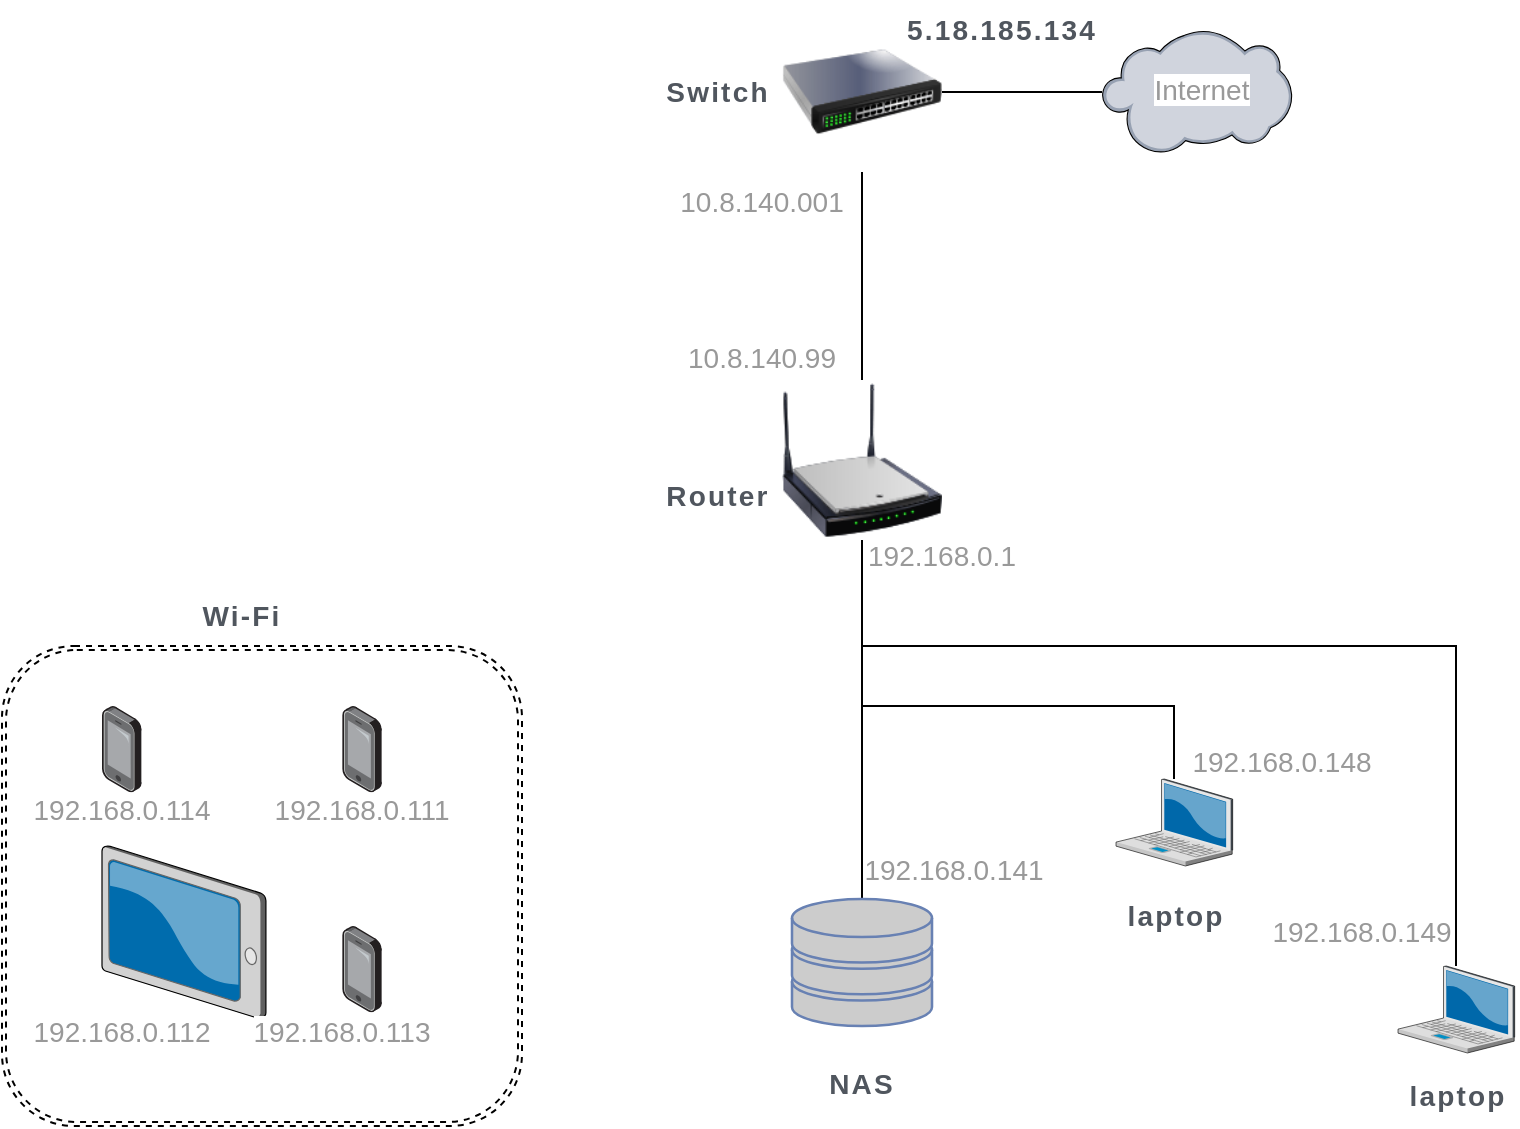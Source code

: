 <mxfile version="17.1.3" type="github">
  <diagram id="a45cf8ec-cd66-6f27-3ac3-be6e809c9e4a" name="Page-1">
    <mxGraphModel dx="-21" dy="428" grid="1" gridSize="10" guides="1" tooltips="1" connect="1" arrows="1" fold="1" page="1" pageScale="1" pageWidth="827" pageHeight="1169" background="none" math="0" shadow="0">
      <root>
        <mxCell id="0" />
        <mxCell id="1" parent="0" />
        <mxCell id="IW6tXgYRj2aieJ-98kWR-184" value="" style="shape=ext;double=1;rounded=1;whiteSpace=wrap;html=1;dashed=1;shadow=0;glass=0;fillColor=none;" vertex="1" parent="1">
          <mxGeometry x="840" y="630" width="260" height="240" as="geometry" />
        </mxCell>
        <mxCell id="IW6tXgYRj2aieJ-98kWR-180" style="edgeStyle=orthogonalEdgeStyle;rounded=0;orthogonalLoop=1;jettySize=auto;html=1;endArrow=none;endFill=0;exitX=0.5;exitY=1;exitDx=0;exitDy=0;" edge="1" parent="1" source="IW6tXgYRj2aieJ-98kWR-172" target="IW6tXgYRj2aieJ-98kWR-203">
          <mxGeometry relative="1" as="geometry">
            <mxPoint x="1516.4" y="703.2" as="targetPoint" />
            <Array as="points">
              <mxPoint x="1270" y="630" />
              <mxPoint x="1567" y="630" />
            </Array>
          </mxGeometry>
        </mxCell>
        <mxCell id="IW6tXgYRj2aieJ-98kWR-182" style="edgeStyle=orthogonalEdgeStyle;rounded=0;orthogonalLoop=1;jettySize=auto;html=1;endArrow=none;endFill=0;exitX=0.5;exitY=1;exitDx=0;exitDy=0;" edge="1" parent="1" source="IW6tXgYRj2aieJ-98kWR-172" target="IW6tXgYRj2aieJ-98kWR-173">
          <mxGeometry relative="1" as="geometry">
            <Array as="points">
              <mxPoint x="1270" y="660" />
              <mxPoint x="1426" y="660" />
            </Array>
          </mxGeometry>
        </mxCell>
        <mxCell id="IW6tXgYRj2aieJ-98kWR-198" style="edgeStyle=orthogonalEdgeStyle;rounded=0;orthogonalLoop=1;jettySize=auto;html=1;endArrow=none;endFill=0;" edge="1" parent="1" source="IW6tXgYRj2aieJ-98kWR-172" target="IW6tXgYRj2aieJ-98kWR-190">
          <mxGeometry relative="1" as="geometry" />
        </mxCell>
        <mxCell id="IW6tXgYRj2aieJ-98kWR-172" value="" style="image;html=1;image=img/lib/clip_art/networking/Wireless_Router_N_128x128.png" vertex="1" parent="1">
          <mxGeometry x="1230" y="497" width="80" height="80" as="geometry" />
        </mxCell>
        <mxCell id="IW6tXgYRj2aieJ-98kWR-173" value="" style="verticalLabelPosition=bottom;sketch=0;aspect=fixed;html=1;verticalAlign=top;strokeColor=none;align=center;outlineConnect=0;shape=mxgraph.citrix.laptop_2;" vertex="1" parent="1">
          <mxGeometry x="1397" y="696.5" width="58.34" height="43.5" as="geometry" />
        </mxCell>
        <mxCell id="IW6tXgYRj2aieJ-98kWR-175" value="" style="points=[];aspect=fixed;html=1;align=center;shadow=0;dashed=0;image;image=img/lib/allied_telesis/computer_and_terminals/Smartphone.svg;" vertex="1" parent="1">
          <mxGeometry x="890" y="660" width="19.8" height="43.2" as="geometry" />
        </mxCell>
        <mxCell id="IW6tXgYRj2aieJ-98kWR-176" value="" style="points=[];aspect=fixed;html=1;align=center;shadow=0;dashed=0;image;image=img/lib/allied_telesis/computer_and_terminals/Smartphone.svg;" vertex="1" parent="1">
          <mxGeometry x="1010.1" y="660" width="19.8" height="43.2" as="geometry" />
        </mxCell>
        <mxCell id="IW6tXgYRj2aieJ-98kWR-177" value="" style="points=[];aspect=fixed;html=1;align=center;shadow=0;dashed=0;image;image=img/lib/allied_telesis/computer_and_terminals/Smartphone.svg;" vertex="1" parent="1">
          <mxGeometry x="1010.1" y="770" width="19.8" height="43.2" as="geometry" />
        </mxCell>
        <mxCell id="IW6tXgYRj2aieJ-98kWR-178" value="" style="verticalLabelPosition=bottom;sketch=0;aspect=fixed;html=1;verticalAlign=top;strokeColor=none;align=center;outlineConnect=0;shape=mxgraph.citrix.tablet_2;" vertex="1" parent="1">
          <mxGeometry x="890" y="730" width="82" height="86" as="geometry" />
        </mxCell>
        <mxCell id="IW6tXgYRj2aieJ-98kWR-181" style="edgeStyle=orthogonalEdgeStyle;rounded=0;orthogonalLoop=1;jettySize=auto;html=1;endArrow=none;endFill=0;" edge="1" parent="1" source="IW6tXgYRj2aieJ-98kWR-179" target="IW6tXgYRj2aieJ-98kWR-172">
          <mxGeometry relative="1" as="geometry" />
        </mxCell>
        <mxCell id="IW6tXgYRj2aieJ-98kWR-179" value="" style="fontColor=#0066CC;verticalAlign=top;verticalLabelPosition=bottom;labelPosition=center;align=center;html=1;outlineConnect=0;fillColor=#CCCCCC;strokeColor=#6881B3;gradientColor=none;gradientDirection=north;strokeWidth=2;shape=mxgraph.networks.storage;" vertex="1" parent="1">
          <mxGeometry x="1235" y="756.5" width="70" height="63.5" as="geometry" />
        </mxCell>
        <mxCell id="IW6tXgYRj2aieJ-98kWR-186" value="&lt;span style=&quot;color: rgb(153 , 153 , 153) ; font-family: &amp;#34;helvetica&amp;#34; , &amp;#34;arial&amp;#34; , sans-serif ; font-size: 14px ; background-color: rgb(255 , 255 , 255)&quot;&gt;10.8.140.99&lt;/span&gt;" style="text;html=1;strokeColor=none;fillColor=none;align=center;verticalAlign=middle;whiteSpace=wrap;rounded=0;" vertex="1" parent="1">
          <mxGeometry x="1190" y="471" width="60" height="30" as="geometry" />
        </mxCell>
        <mxCell id="IW6tXgYRj2aieJ-98kWR-188" value="&lt;span style=&quot;color: rgb(153 , 153 , 153) ; font-family: &amp;#34;helvetica&amp;#34; , &amp;#34;arial&amp;#34; , sans-serif ; font-size: 14px ; background-color: rgb(255 , 255 , 255)&quot;&gt;192.168.0.1&lt;br&gt;&lt;/span&gt;" style="text;html=1;strokeColor=none;fillColor=none;align=center;verticalAlign=middle;whiteSpace=wrap;rounded=0;" vertex="1" parent="1">
          <mxGeometry x="1280" y="570" width="60" height="30" as="geometry" />
        </mxCell>
        <mxCell id="IW6tXgYRj2aieJ-98kWR-189" value="&lt;span style=&quot;color: rgb(153 , 153 , 153) ; font-family: &amp;#34;helvetica&amp;#34; , &amp;#34;arial&amp;#34; , sans-serif ; font-size: 14px ; background-color: rgb(255 , 255 , 255)&quot;&gt;192.168.0.141&lt;br&gt;&lt;/span&gt;" style="text;html=1;strokeColor=none;fillColor=none;align=center;verticalAlign=middle;whiteSpace=wrap;rounded=0;" vertex="1" parent="1">
          <mxGeometry x="1286" y="726.5" width="60" height="30" as="geometry" />
        </mxCell>
        <mxCell id="IW6tXgYRj2aieJ-98kWR-201" style="edgeStyle=orthogonalEdgeStyle;rounded=0;orthogonalLoop=1;jettySize=auto;html=1;endArrow=none;endFill=0;" edge="1" parent="1" source="IW6tXgYRj2aieJ-98kWR-190" target="IW6tXgYRj2aieJ-98kWR-199">
          <mxGeometry relative="1" as="geometry" />
        </mxCell>
        <mxCell id="IW6tXgYRj2aieJ-98kWR-190" value="" style="image;html=1;image=img/lib/clip_art/networking/Switch_128x128.png" vertex="1" parent="1">
          <mxGeometry x="1230" y="313" width="80" height="80" as="geometry" />
        </mxCell>
        <mxCell id="IW6tXgYRj2aieJ-98kWR-191" value="" style="shape=image;html=1;verticalAlign=top;verticalLabelPosition=bottom;labelBackgroundColor=#ffffff;imageAspect=0;aspect=fixed;image=https://cdn2.iconfinder.com/data/icons/harry-potter-outline-collection-1/60/12_-_Harry_Potter_-_Outline_-_Harrys_Lightning_Scar-128.png;rotation=75;" vertex="1" parent="1">
          <mxGeometry x="1104" y="550" width="130" height="130" as="geometry" />
        </mxCell>
        <mxCell id="IW6tXgYRj2aieJ-98kWR-192" value="&lt;span style=&quot;color: rgb(153 , 153 , 153) ; font-family: &amp;#34;helvetica&amp;#34; , &amp;#34;arial&amp;#34; , sans-serif ; font-size: 14px ; background-color: rgb(255 , 255 , 255)&quot;&gt;192.168.0.148&lt;br&gt;&lt;/span&gt;" style="text;html=1;strokeColor=none;fillColor=none;align=center;verticalAlign=middle;whiteSpace=wrap;rounded=0;" vertex="1" parent="1">
          <mxGeometry x="1450" y="673.2" width="60" height="30" as="geometry" />
        </mxCell>
        <mxCell id="IW6tXgYRj2aieJ-98kWR-193" value="&lt;span style=&quot;color: rgb(153 , 153 , 153) ; font-family: &amp;#34;helvetica&amp;#34; , &amp;#34;arial&amp;#34; , sans-serif ; font-size: 14px ; background-color: rgb(255 , 255 , 255)&quot;&gt;192.168.0.149&lt;br&gt;&lt;/span&gt;" style="text;html=1;strokeColor=none;fillColor=none;align=center;verticalAlign=middle;whiteSpace=wrap;rounded=0;" vertex="1" parent="1">
          <mxGeometry x="1490" y="758" width="60" height="30" as="geometry" />
        </mxCell>
        <mxCell id="IW6tXgYRj2aieJ-98kWR-194" value="&lt;span style=&quot;color: rgb(153 , 153 , 153) ; font-family: &amp;#34;helvetica&amp;#34; , &amp;#34;arial&amp;#34; , sans-serif ; font-size: 14px ; background-color: rgb(255 , 255 , 255)&quot;&gt;192.168.0.114&lt;br&gt;&lt;/span&gt;" style="text;html=1;strokeColor=none;fillColor=none;align=center;verticalAlign=middle;whiteSpace=wrap;rounded=0;" vertex="1" parent="1">
          <mxGeometry x="869.9" y="696.5" width="60" height="30" as="geometry" />
        </mxCell>
        <mxCell id="IW6tXgYRj2aieJ-98kWR-195" value="&lt;span style=&quot;color: rgb(153 , 153 , 153) ; font-family: &amp;#34;helvetica&amp;#34; , &amp;#34;arial&amp;#34; , sans-serif ; font-size: 14px ; background-color: rgb(255 , 255 , 255)&quot;&gt;192.168.0.111&lt;br&gt;&lt;/span&gt;" style="text;html=1;strokeColor=none;fillColor=none;align=center;verticalAlign=middle;whiteSpace=wrap;rounded=0;" vertex="1" parent="1">
          <mxGeometry x="990" y="696.5" width="60" height="30" as="geometry" />
        </mxCell>
        <mxCell id="IW6tXgYRj2aieJ-98kWR-196" value="&lt;span style=&quot;color: rgb(153 , 153 , 153) ; font-family: &amp;#34;helvetica&amp;#34; , &amp;#34;arial&amp;#34; , sans-serif ; font-size: 14px ; background-color: rgb(255 , 255 , 255)&quot;&gt;192.168.0.112&lt;br&gt;&lt;/span&gt;" style="text;html=1;strokeColor=none;fillColor=none;align=center;verticalAlign=middle;whiteSpace=wrap;rounded=0;" vertex="1" parent="1">
          <mxGeometry x="869.9" y="808.25" width="60" height="30" as="geometry" />
        </mxCell>
        <mxCell id="IW6tXgYRj2aieJ-98kWR-197" value="&lt;span style=&quot;color: rgb(153 , 153 , 153) ; font-family: &amp;#34;helvetica&amp;#34; , &amp;#34;arial&amp;#34; , sans-serif ; font-size: 14px ; background-color: rgb(255 , 255 , 255)&quot;&gt;192.168.0.113&lt;br&gt;&lt;/span&gt;" style="text;html=1;strokeColor=none;fillColor=none;align=center;verticalAlign=middle;whiteSpace=wrap;rounded=0;" vertex="1" parent="1">
          <mxGeometry x="980" y="808.25" width="60" height="30" as="geometry" />
        </mxCell>
        <mxCell id="IW6tXgYRj2aieJ-98kWR-199" value="" style="verticalLabelPosition=bottom;sketch=0;aspect=fixed;html=1;verticalAlign=top;strokeColor=none;align=center;outlineConnect=0;shape=mxgraph.citrix.cloud;" vertex="1" parent="1">
          <mxGeometry x="1390" y="322" width="95" height="62" as="geometry" />
        </mxCell>
        <mxCell id="IW6tXgYRj2aieJ-98kWR-200" value="&lt;span style=&quot;color: rgb(153 , 153 , 153) ; font-family: &amp;#34;helvetica&amp;#34; , &amp;#34;arial&amp;#34; , sans-serif ; font-size: 14px ; background-color: rgb(255 , 255 , 255)&quot;&gt;Internet&lt;br&gt;&lt;/span&gt;" style="text;html=1;strokeColor=none;fillColor=none;align=center;verticalAlign=middle;whiteSpace=wrap;rounded=0;" vertex="1" parent="1">
          <mxGeometry x="1410" y="337" width="60" height="30" as="geometry" />
        </mxCell>
        <mxCell id="IW6tXgYRj2aieJ-98kWR-202" value="&lt;span style=&quot;color: rgb(153 , 153 , 153) ; font-family: &amp;#34;helvetica&amp;#34; , &amp;#34;arial&amp;#34; , sans-serif ; font-size: 14px ; background-color: rgb(255 , 255 , 255)&quot;&gt;10.8.140.001&lt;/span&gt;" style="text;html=1;strokeColor=none;fillColor=none;align=center;verticalAlign=middle;whiteSpace=wrap;rounded=0;" vertex="1" parent="1">
          <mxGeometry x="1190" y="393" width="60" height="30" as="geometry" />
        </mxCell>
        <mxCell id="IW6tXgYRj2aieJ-98kWR-203" value="" style="verticalLabelPosition=bottom;sketch=0;aspect=fixed;html=1;verticalAlign=top;strokeColor=none;align=center;outlineConnect=0;shape=mxgraph.citrix.laptop_2;" vertex="1" parent="1">
          <mxGeometry x="1538" y="790" width="58.34" height="43.5" as="geometry" />
        </mxCell>
        <mxCell id="IW6tXgYRj2aieJ-98kWR-204" value="&lt;span style=&quot;color: rgb(80 , 86 , 94) ; font-weight: 700 ; letter-spacing: 1.1px ; background-color: rgb(255 , 255 , 255)&quot;&gt;&lt;font style=&quot;font-size: 14px&quot;&gt;5.18.185.134&lt;/font&gt;&lt;/span&gt;" style="text;html=1;strokeColor=none;fillColor=none;align=center;verticalAlign=middle;whiteSpace=wrap;rounded=0;" vertex="1" parent="1">
          <mxGeometry x="1310" y="307" width="60" height="30" as="geometry" />
        </mxCell>
        <mxCell id="IW6tXgYRj2aieJ-98kWR-205" value="&lt;span style=&quot;color: rgb(80 , 86 , 94) ; font-weight: 700 ; letter-spacing: 1.1px ; background-color: rgb(255 , 255 , 255)&quot;&gt;&lt;font style=&quot;font-size: 14px&quot;&gt;NAS&lt;/font&gt;&lt;/span&gt;" style="text;html=1;strokeColor=none;fillColor=none;align=center;verticalAlign=middle;whiteSpace=wrap;rounded=0;" vertex="1" parent="1">
          <mxGeometry x="1240" y="833.5" width="60" height="30" as="geometry" />
        </mxCell>
        <mxCell id="IW6tXgYRj2aieJ-98kWR-206" value="&lt;span style=&quot;color: rgb(80 , 86 , 94) ; font-weight: 700 ; letter-spacing: 1.1px ; background-color: rgb(255 , 255 , 255)&quot;&gt;&lt;font style=&quot;font-size: 14px&quot;&gt;laptop&lt;/font&gt;&lt;/span&gt;" style="text;html=1;strokeColor=none;fillColor=none;align=center;verticalAlign=middle;whiteSpace=wrap;rounded=0;" vertex="1" parent="1">
          <mxGeometry x="1397" y="750" width="60" height="30" as="geometry" />
        </mxCell>
        <mxCell id="IW6tXgYRj2aieJ-98kWR-207" value="&lt;span style=&quot;color: rgb(80 , 86 , 94) ; font-weight: 700 ; letter-spacing: 1.1px ; background-color: rgb(255 , 255 , 255)&quot;&gt;&lt;font style=&quot;font-size: 14px&quot;&gt;laptop&lt;/font&gt;&lt;/span&gt;" style="text;html=1;strokeColor=none;fillColor=none;align=center;verticalAlign=middle;whiteSpace=wrap;rounded=0;" vertex="1" parent="1">
          <mxGeometry x="1538" y="840" width="60" height="30" as="geometry" />
        </mxCell>
        <mxCell id="IW6tXgYRj2aieJ-98kWR-208" value="&lt;span style=&quot;color: rgb(80 , 86 , 94) ; font-weight: 700 ; letter-spacing: 1.1px ; background-color: rgb(255 , 255 , 255)&quot;&gt;&lt;font style=&quot;font-size: 14px&quot;&gt;Router&lt;/font&gt;&lt;/span&gt;" style="text;html=1;strokeColor=none;fillColor=none;align=center;verticalAlign=middle;whiteSpace=wrap;rounded=0;" vertex="1" parent="1">
          <mxGeometry x="1168" y="540" width="60" height="30" as="geometry" />
        </mxCell>
        <mxCell id="IW6tXgYRj2aieJ-98kWR-209" value="&lt;span style=&quot;color: rgb(80 , 86 , 94) ; font-weight: 700 ; letter-spacing: 1.1px ; background-color: rgb(255 , 255 , 255)&quot;&gt;&lt;font style=&quot;font-size: 14px&quot;&gt;Switch&lt;/font&gt;&lt;/span&gt;" style="text;html=1;strokeColor=none;fillColor=none;align=center;verticalAlign=middle;whiteSpace=wrap;rounded=0;" vertex="1" parent="1">
          <mxGeometry x="1168" y="338" width="60" height="30" as="geometry" />
        </mxCell>
        <mxCell id="IW6tXgYRj2aieJ-98kWR-210" value="&lt;span style=&quot;color: rgb(80 , 86 , 94) ; font-weight: 700 ; letter-spacing: 1.1px ; background-color: rgb(255 , 255 , 255)&quot;&gt;&lt;font style=&quot;font-size: 14px&quot;&gt;Wi-Fi&lt;/font&gt;&lt;/span&gt;" style="text;html=1;strokeColor=none;fillColor=none;align=center;verticalAlign=middle;whiteSpace=wrap;rounded=0;" vertex="1" parent="1">
          <mxGeometry x="930" y="600" width="60" height="30" as="geometry" />
        </mxCell>
      </root>
    </mxGraphModel>
  </diagram>
</mxfile>
